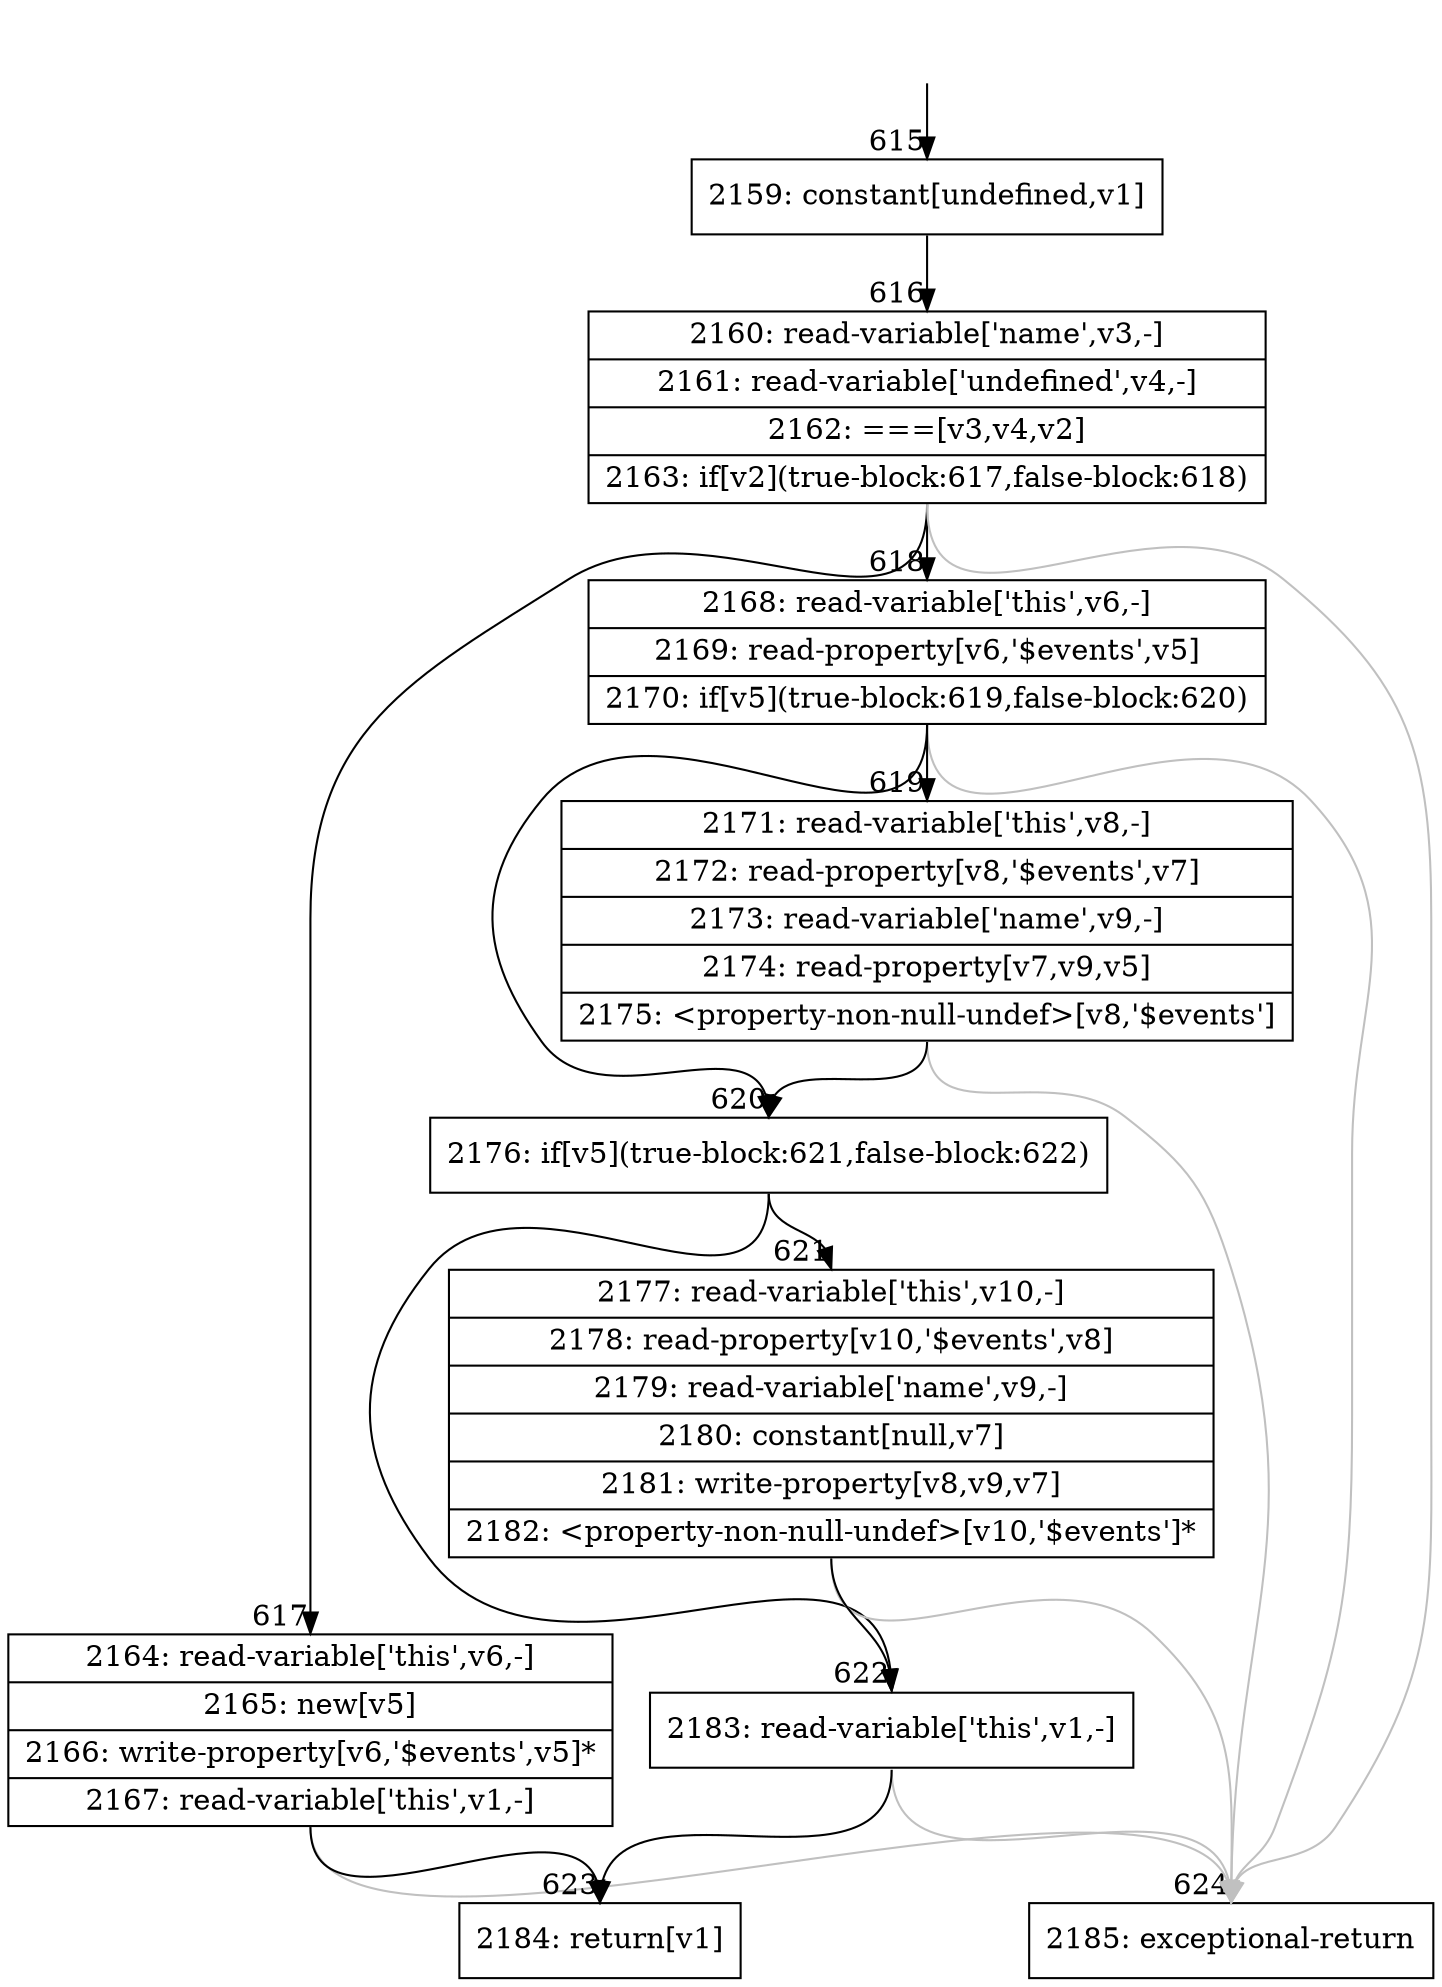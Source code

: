 digraph {
rankdir="TD"
BB_entry47[shape=none,label=""];
BB_entry47 -> BB615 [tailport=s, headport=n, headlabel="    615"]
BB615 [shape=record label="{2159: constant[undefined,v1]}" ] 
BB615 -> BB616 [tailport=s, headport=n, headlabel="      616"]
BB616 [shape=record label="{2160: read-variable['name',v3,-]|2161: read-variable['undefined',v4,-]|2162: ===[v3,v4,v2]|2163: if[v2](true-block:617,false-block:618)}" ] 
BB616 -> BB617 [tailport=s, headport=n, headlabel="      617"]
BB616 -> BB618 [tailport=s, headport=n, headlabel="      618"]
BB616 -> BB624 [tailport=s, headport=n, color=gray, headlabel="      624"]
BB617 [shape=record label="{2164: read-variable['this',v6,-]|2165: new[v5]|2166: write-property[v6,'$events',v5]*|2167: read-variable['this',v1,-]}" ] 
BB617 -> BB623 [tailport=s, headport=n, headlabel="      623"]
BB617 -> BB624 [tailport=s, headport=n, color=gray]
BB618 [shape=record label="{2168: read-variable['this',v6,-]|2169: read-property[v6,'$events',v5]|2170: if[v5](true-block:619,false-block:620)}" ] 
BB618 -> BB620 [tailport=s, headport=n, headlabel="      620"]
BB618 -> BB619 [tailport=s, headport=n, headlabel="      619"]
BB618 -> BB624 [tailport=s, headport=n, color=gray]
BB619 [shape=record label="{2171: read-variable['this',v8,-]|2172: read-property[v8,'$events',v7]|2173: read-variable['name',v9,-]|2174: read-property[v7,v9,v5]|2175: \<property-non-null-undef\>[v8,'$events']}" ] 
BB619 -> BB620 [tailport=s, headport=n]
BB619 -> BB624 [tailport=s, headport=n, color=gray]
BB620 [shape=record label="{2176: if[v5](true-block:621,false-block:622)}" ] 
BB620 -> BB621 [tailport=s, headport=n, headlabel="      621"]
BB620 -> BB622 [tailport=s, headport=n, headlabel="      622"]
BB621 [shape=record label="{2177: read-variable['this',v10,-]|2178: read-property[v10,'$events',v8]|2179: read-variable['name',v9,-]|2180: constant[null,v7]|2181: write-property[v8,v9,v7]|2182: \<property-non-null-undef\>[v10,'$events']*}" ] 
BB621 -> BB622 [tailport=s, headport=n]
BB621 -> BB624 [tailport=s, headport=n, color=gray]
BB622 [shape=record label="{2183: read-variable['this',v1,-]}" ] 
BB622 -> BB623 [tailport=s, headport=n]
BB622 -> BB624 [tailport=s, headport=n, color=gray]
BB623 [shape=record label="{2184: return[v1]}" ] 
BB624 [shape=record label="{2185: exceptional-return}" ] 
//#$~ 566
}

